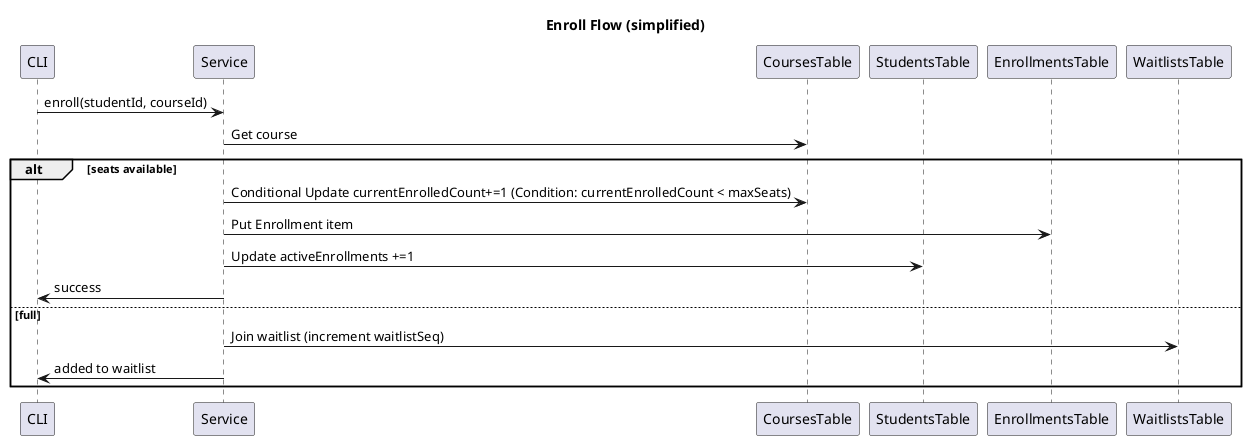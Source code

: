 @startuml
title Enroll Flow (simplified)
participant CLI
participant Service
participant CoursesTable
participant StudentsTable
participant EnrollmentsTable
CLI -> Service: enroll(studentId, courseId)
Service -> CoursesTable: Get course
alt seats available
  Service -> CoursesTable: Conditional Update currentEnrolledCount+=1 (Condition: currentEnrolledCount < maxSeats)
  Service -> EnrollmentsTable: Put Enrollment item
  Service -> StudentsTable: Update activeEnrollments +=1
  Service -> CLI: success
else full
  Service -> WaitlistsTable: Join waitlist (increment waitlistSeq)
  Service -> CLI: added to waitlist
end
@enduml
